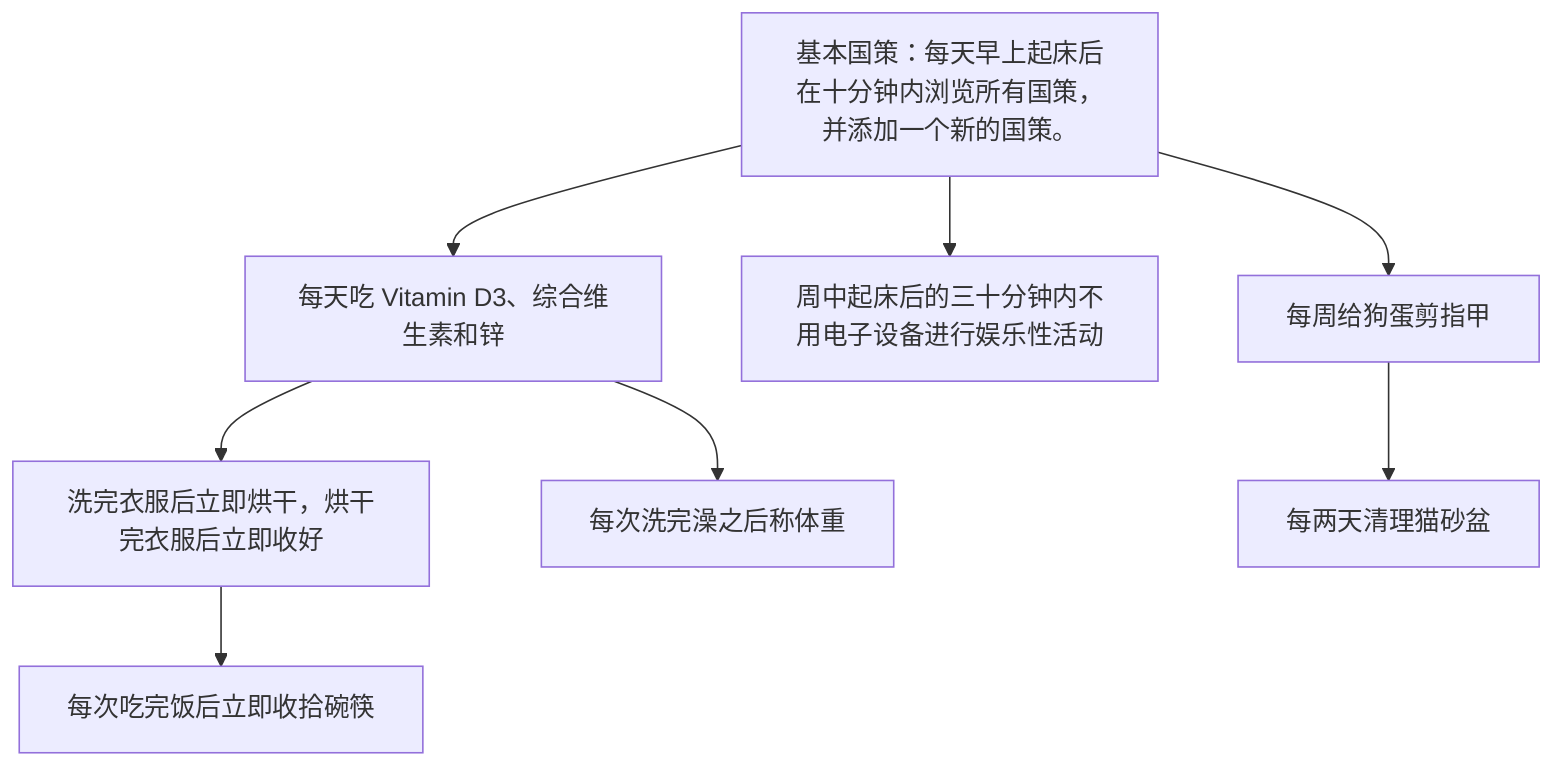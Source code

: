 graph TD
    A[基本国策：每天早上起床后在十分钟内浏览所有国策，并添加一个新的国策。]
    A --> B[每天吃 Vitamin D3、综合维生素和锌]
    B --> BA[洗完衣服后立即烘干，烘干完衣服后立即收好]
    BA --> BAA[每次吃完饭后立即收拾碗筷]
    B --> BB[每次洗完澡之后称体重]
    A --> C[周中起床后的三十分钟内不用电子设备进行娱乐性活动]
    A --> D[每周给狗蛋剪指甲]
    D --> DA[每两天清理猫砂盆]